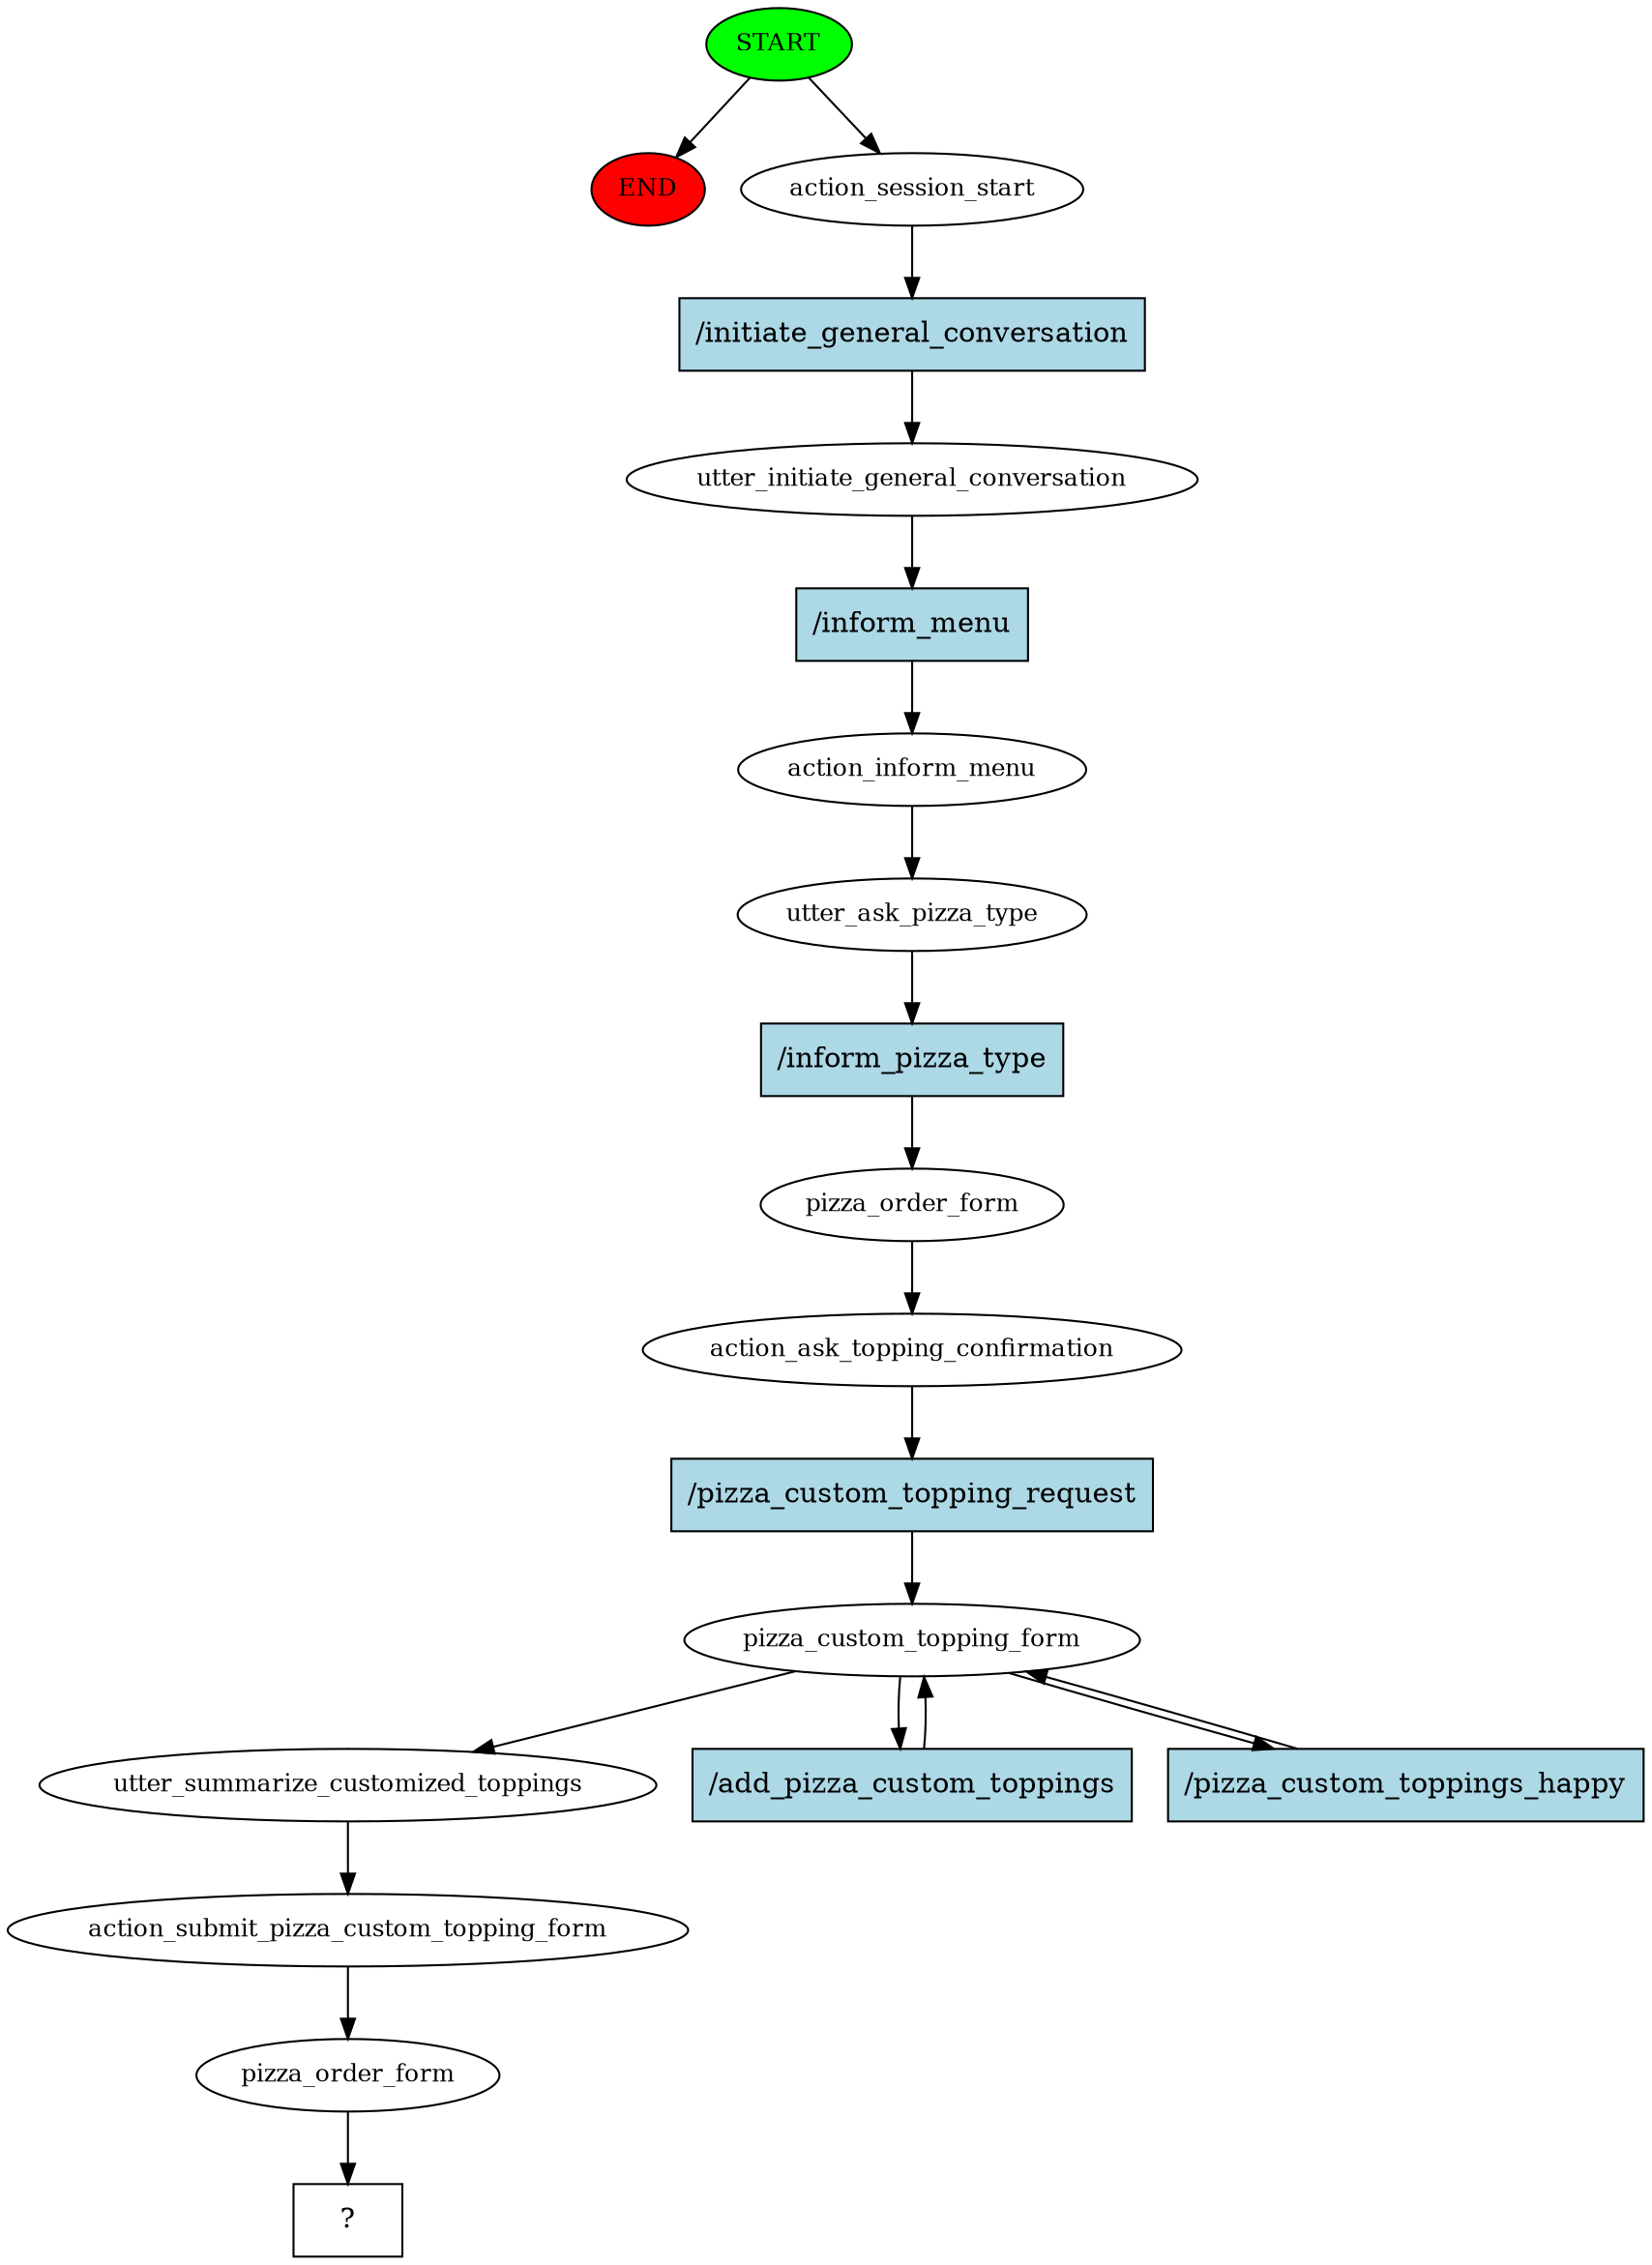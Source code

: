 digraph  {
0 [class="start active", fillcolor=green, fontsize=12, label=START, style=filled];
"-1" [class=end, fillcolor=red, fontsize=12, label=END, style=filled];
1 [class=active, fontsize=12, label=action_session_start];
2 [class=active, fontsize=12, label=utter_initiate_general_conversation];
3 [class=active, fontsize=12, label=action_inform_menu];
4 [class=active, fontsize=12, label=utter_ask_pizza_type];
5 [class=active, fontsize=12, label=pizza_order_form];
6 [class=active, fontsize=12, label=action_ask_topping_confirmation];
7 [class=active, fontsize=12, label=pizza_custom_topping_form];
10 [class=active, fontsize=12, label=utter_summarize_customized_toppings];
11 [class=active, fontsize=12, label=action_submit_pizza_custom_topping_form];
12 [class=active, fontsize=12, label=pizza_order_form];
13 [class="intent dashed active", label="  ?  ", shape=rect];
14 [class="intent active", fillcolor=lightblue, label="/initiate_general_conversation", shape=rect, style=filled];
15 [class="intent active", fillcolor=lightblue, label="/inform_menu", shape=rect, style=filled];
16 [class="intent active", fillcolor=lightblue, label="/inform_pizza_type", shape=rect, style=filled];
17 [class="intent active", fillcolor=lightblue, label="/pizza_custom_topping_request", shape=rect, style=filled];
18 [class="intent active", fillcolor=lightblue, label="/add_pizza_custom_toppings", shape=rect, style=filled];
19 [class="intent active", fillcolor=lightblue, label="/pizza_custom_toppings_happy", shape=rect, style=filled];
0 -> "-1"  [class="", key=NONE, label=""];
0 -> 1  [class=active, key=NONE, label=""];
1 -> 14  [class=active, key=0];
2 -> 15  [class=active, key=0];
3 -> 4  [class=active, key=NONE, label=""];
4 -> 16  [class=active, key=0];
5 -> 6  [class=active, key=NONE, label=""];
6 -> 17  [class=active, key=0];
7 -> 10  [class=active, key=NONE, label=""];
7 -> 18  [class=active, key=0];
7 -> 19  [class=active, key=0];
10 -> 11  [class=active, key=NONE, label=""];
11 -> 12  [class=active, key=NONE, label=""];
12 -> 13  [class=active, key=NONE, label=""];
14 -> 2  [class=active, key=0];
15 -> 3  [class=active, key=0];
16 -> 5  [class=active, key=0];
17 -> 7  [class=active, key=0];
18 -> 7  [class=active, key=0];
19 -> 7  [class=active, key=0];
}
